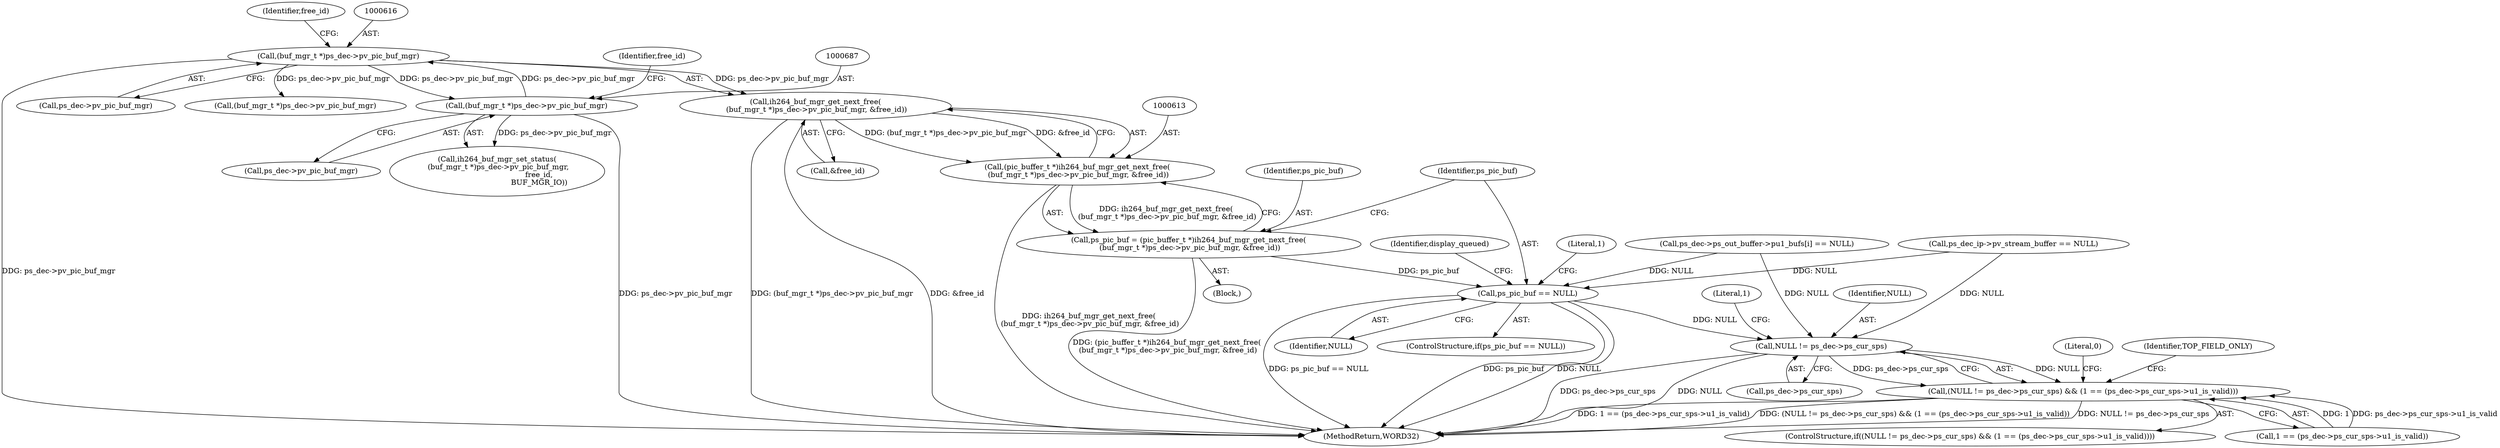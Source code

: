 digraph "0_Android_0b23c81c3dd9ec38f7e6806a3955fed1925541a0@API" {
"1000614" [label="(Call,ih264_buf_mgr_get_next_free(\n (buf_mgr_t *)ps_dec->pv_pic_buf_mgr, &free_id))"];
"1000615" [label="(Call,(buf_mgr_t *)ps_dec->pv_pic_buf_mgr)"];
"1000686" [label="(Call,(buf_mgr_t *)ps_dec->pv_pic_buf_mgr)"];
"1000612" [label="(Call,(pic_buffer_t *)ih264_buf_mgr_get_next_free(\n (buf_mgr_t *)ps_dec->pv_pic_buf_mgr, &free_id))"];
"1000610" [label="(Call,ps_pic_buf = (pic_buffer_t *)ih264_buf_mgr_get_next_free(\n (buf_mgr_t *)ps_dec->pv_pic_buf_mgr, &free_id))"];
"1000623" [label="(Call,ps_pic_buf == NULL)"];
"1002124" [label="(Call,NULL != ps_dec->ps_cur_sps)"];
"1002123" [label="(Call,(NULL != ps_dec->ps_cur_sps) && (1 == (ps_dec->ps_cur_sps->u1_is_valid)))"];
"1000624" [label="(Identifier,ps_pic_buf)"];
"1002226" [label="(MethodReturn,WORD32)"];
"1000688" [label="(Call,ps_dec->pv_pic_buf_mgr)"];
"1002129" [label="(Call,1 == (ps_dec->ps_cur_sps->u1_is_valid))"];
"1000621" [label="(Identifier,free_id)"];
"1000622" [label="(ControlStructure,if(ps_pic_buf == NULL))"];
"1002140" [label="(Literal,0)"];
"1000614" [label="(Call,ih264_buf_mgr_get_next_free(\n (buf_mgr_t *)ps_dec->pv_pic_buf_mgr, &free_id))"];
"1000270" [label="(Call,ps_dec_ip->pv_stream_buffer == NULL)"];
"1000630" [label="(Identifier,display_queued)"];
"1000421" [label="(Call,ps_dec->ps_out_buffer->pu1_bufs[i] == NULL)"];
"1000691" [label="(Identifier,free_id)"];
"1002122" [label="(ControlStructure,if((NULL != ps_dec->ps_cur_sps) && (1 == (ps_dec->ps_cur_sps->u1_is_valid))))"];
"1000685" [label="(Call,ih264_buf_mgr_set_status(\n (buf_mgr_t *)ps_dec->pv_pic_buf_mgr,\n                                    free_id,\n                                    BUF_MGR_IO))"];
"1000608" [label="(Block,)"];
"1002124" [label="(Call,NULL != ps_dec->ps_cur_sps)"];
"1000620" [label="(Call,&free_id)"];
"1002126" [label="(Call,ps_dec->ps_cur_sps)"];
"1002125" [label="(Identifier,NULL)"];
"1000617" [label="(Call,ps_dec->pv_pic_buf_mgr)"];
"1000678" [label="(Literal,1)"];
"1000610" [label="(Call,ps_pic_buf = (pic_buffer_t *)ih264_buf_mgr_get_next_free(\n (buf_mgr_t *)ps_dec->pv_pic_buf_mgr, &free_id))"];
"1000623" [label="(Call,ps_pic_buf == NULL)"];
"1000611" [label="(Identifier,ps_pic_buf)"];
"1000612" [label="(Call,(pic_buffer_t *)ih264_buf_mgr_get_next_free(\n (buf_mgr_t *)ps_dec->pv_pic_buf_mgr, &free_id))"];
"1000615" [label="(Call,(buf_mgr_t *)ps_dec->pv_pic_buf_mgr)"];
"1000686" [label="(Call,(buf_mgr_t *)ps_dec->pv_pic_buf_mgr)"];
"1000696" [label="(Call,(buf_mgr_t *)ps_dec->pv_pic_buf_mgr)"];
"1002130" [label="(Literal,1)"];
"1000625" [label="(Identifier,NULL)"];
"1002161" [label="(Identifier,TOP_FIELD_ONLY)"];
"1002123" [label="(Call,(NULL != ps_dec->ps_cur_sps) && (1 == (ps_dec->ps_cur_sps->u1_is_valid)))"];
"1000614" -> "1000612"  [label="AST: "];
"1000614" -> "1000620"  [label="CFG: "];
"1000615" -> "1000614"  [label="AST: "];
"1000620" -> "1000614"  [label="AST: "];
"1000612" -> "1000614"  [label="CFG: "];
"1000614" -> "1002226"  [label="DDG: (buf_mgr_t *)ps_dec->pv_pic_buf_mgr"];
"1000614" -> "1002226"  [label="DDG: &free_id"];
"1000614" -> "1000612"  [label="DDG: (buf_mgr_t *)ps_dec->pv_pic_buf_mgr"];
"1000614" -> "1000612"  [label="DDG: &free_id"];
"1000615" -> "1000614"  [label="DDG: ps_dec->pv_pic_buf_mgr"];
"1000615" -> "1000617"  [label="CFG: "];
"1000616" -> "1000615"  [label="AST: "];
"1000617" -> "1000615"  [label="AST: "];
"1000621" -> "1000615"  [label="CFG: "];
"1000615" -> "1002226"  [label="DDG: ps_dec->pv_pic_buf_mgr"];
"1000686" -> "1000615"  [label="DDG: ps_dec->pv_pic_buf_mgr"];
"1000615" -> "1000686"  [label="DDG: ps_dec->pv_pic_buf_mgr"];
"1000615" -> "1000696"  [label="DDG: ps_dec->pv_pic_buf_mgr"];
"1000686" -> "1000685"  [label="AST: "];
"1000686" -> "1000688"  [label="CFG: "];
"1000687" -> "1000686"  [label="AST: "];
"1000688" -> "1000686"  [label="AST: "];
"1000691" -> "1000686"  [label="CFG: "];
"1000686" -> "1002226"  [label="DDG: ps_dec->pv_pic_buf_mgr"];
"1000686" -> "1000685"  [label="DDG: ps_dec->pv_pic_buf_mgr"];
"1000612" -> "1000610"  [label="AST: "];
"1000613" -> "1000612"  [label="AST: "];
"1000610" -> "1000612"  [label="CFG: "];
"1000612" -> "1002226"  [label="DDG: ih264_buf_mgr_get_next_free(\n (buf_mgr_t *)ps_dec->pv_pic_buf_mgr, &free_id)"];
"1000612" -> "1000610"  [label="DDG: ih264_buf_mgr_get_next_free(\n (buf_mgr_t *)ps_dec->pv_pic_buf_mgr, &free_id)"];
"1000610" -> "1000608"  [label="AST: "];
"1000611" -> "1000610"  [label="AST: "];
"1000624" -> "1000610"  [label="CFG: "];
"1000610" -> "1002226"  [label="DDG: (pic_buffer_t *)ih264_buf_mgr_get_next_free(\n (buf_mgr_t *)ps_dec->pv_pic_buf_mgr, &free_id)"];
"1000610" -> "1000623"  [label="DDG: ps_pic_buf"];
"1000623" -> "1000622"  [label="AST: "];
"1000623" -> "1000625"  [label="CFG: "];
"1000624" -> "1000623"  [label="AST: "];
"1000625" -> "1000623"  [label="AST: "];
"1000630" -> "1000623"  [label="CFG: "];
"1000678" -> "1000623"  [label="CFG: "];
"1000623" -> "1002226"  [label="DDG: ps_pic_buf == NULL"];
"1000623" -> "1002226"  [label="DDG: ps_pic_buf"];
"1000623" -> "1002226"  [label="DDG: NULL"];
"1000421" -> "1000623"  [label="DDG: NULL"];
"1000270" -> "1000623"  [label="DDG: NULL"];
"1000623" -> "1002124"  [label="DDG: NULL"];
"1002124" -> "1002123"  [label="AST: "];
"1002124" -> "1002126"  [label="CFG: "];
"1002125" -> "1002124"  [label="AST: "];
"1002126" -> "1002124"  [label="AST: "];
"1002130" -> "1002124"  [label="CFG: "];
"1002123" -> "1002124"  [label="CFG: "];
"1002124" -> "1002226"  [label="DDG: ps_dec->ps_cur_sps"];
"1002124" -> "1002226"  [label="DDG: NULL"];
"1002124" -> "1002123"  [label="DDG: NULL"];
"1002124" -> "1002123"  [label="DDG: ps_dec->ps_cur_sps"];
"1000421" -> "1002124"  [label="DDG: NULL"];
"1000270" -> "1002124"  [label="DDG: NULL"];
"1002123" -> "1002122"  [label="AST: "];
"1002123" -> "1002129"  [label="CFG: "];
"1002129" -> "1002123"  [label="AST: "];
"1002140" -> "1002123"  [label="CFG: "];
"1002161" -> "1002123"  [label="CFG: "];
"1002123" -> "1002226"  [label="DDG: NULL != ps_dec->ps_cur_sps"];
"1002123" -> "1002226"  [label="DDG: 1 == (ps_dec->ps_cur_sps->u1_is_valid)"];
"1002123" -> "1002226"  [label="DDG: (NULL != ps_dec->ps_cur_sps) && (1 == (ps_dec->ps_cur_sps->u1_is_valid))"];
"1002129" -> "1002123"  [label="DDG: 1"];
"1002129" -> "1002123"  [label="DDG: ps_dec->ps_cur_sps->u1_is_valid"];
}

